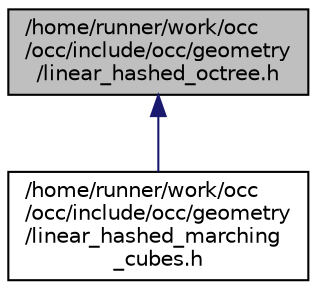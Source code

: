 digraph "/home/runner/work/occ/occ/include/occ/geometry/linear_hashed_octree.h"
{
 // LATEX_PDF_SIZE
  bgcolor="transparent";
  edge [fontname="Helvetica",fontsize="10",labelfontname="Helvetica",labelfontsize="10"];
  node [fontname="Helvetica",fontsize="10",shape=record];
  Node1 [label="/home/runner/work/occ\l/occ/include/occ/geometry\l/linear_hashed_octree.h",height=0.2,width=0.4,color="black", fillcolor="grey75", style="filled", fontcolor="black",tooltip=" "];
  Node1 -> Node2 [dir="back",color="midnightblue",fontsize="10",style="solid",fontname="Helvetica"];
  Node2 [label="/home/runner/work/occ\l/occ/include/occ/geometry\l/linear_hashed_marching\l_cubes.h",height=0.2,width=0.4,color="black",URL="$linear__hashed__marching__cubes_8h.html",tooltip=" "];
}
